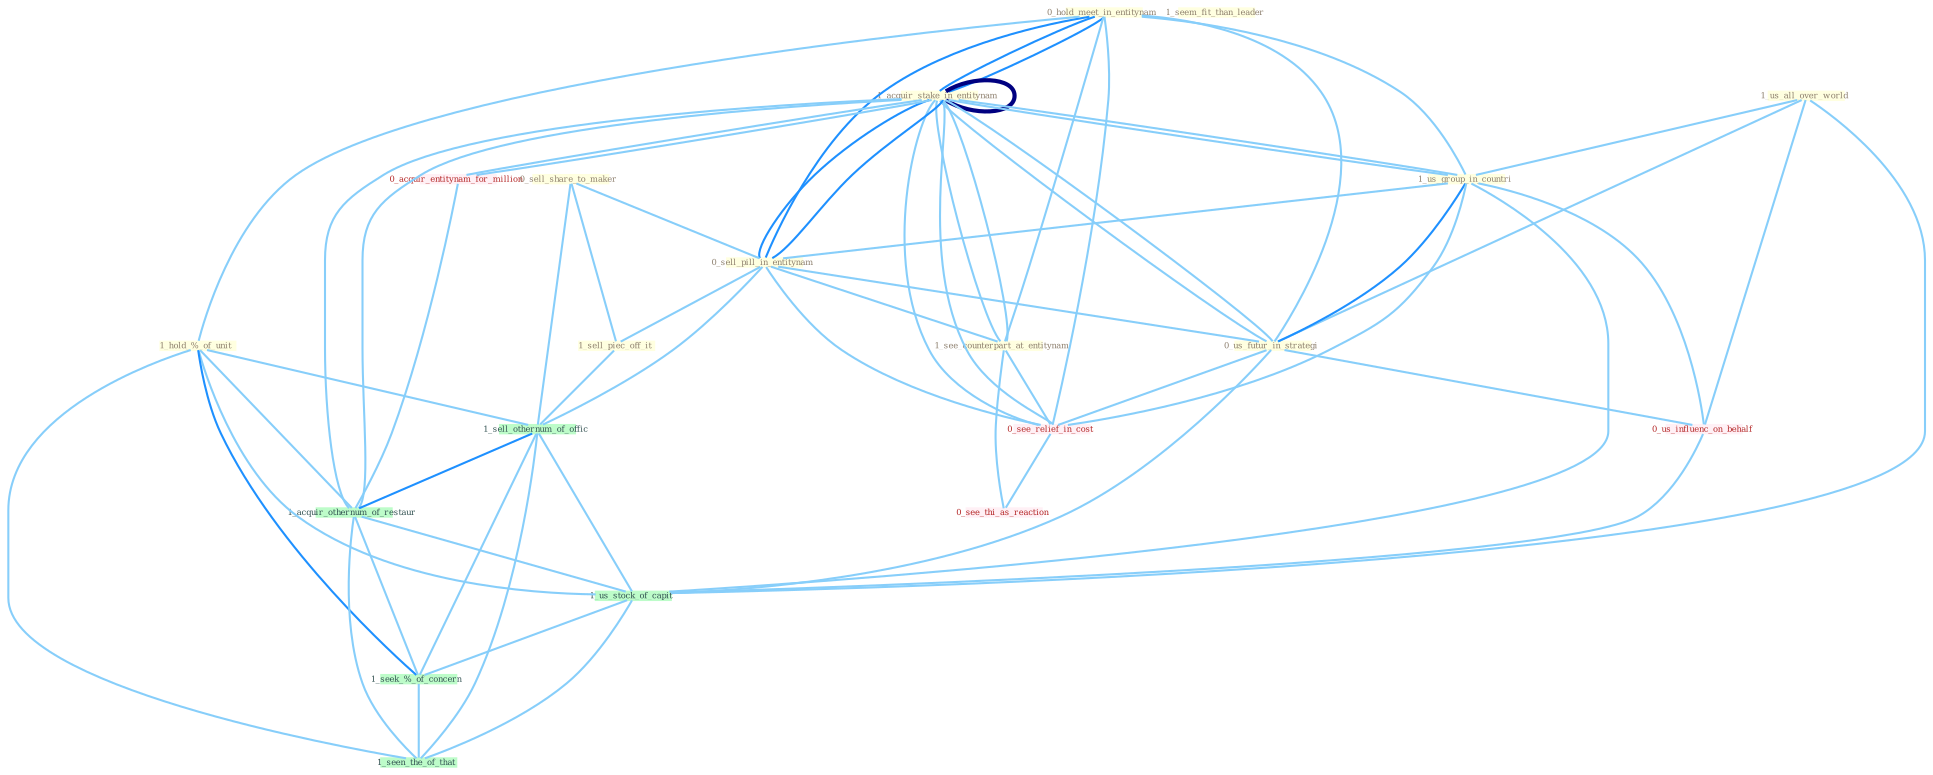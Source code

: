 Graph G{ 
    node
    [shape=polygon,style=filled,width=.5,height=.06,color="#BDFCC9",fixedsize=true,fontsize=4,
    fontcolor="#2f4f4f"];
    {node
    [color="#ffffe0", fontcolor="#8b7d6b"] "0_hold_meet_in_entitynam " "1_us_all_over_world " "1_acquir_stake_in_entitynam " "1_us_group_in_countri " "0_sell_share_to_maker " "0_sell_pill_in_entitynam " "1_seem_fit_than_leader " "1_see_counterpart_at_entitynam " "0_us_futur_in_strategi " "1_acquir_stake_in_entitynam " "1_hold_%_of_unit " "1_sell_piec_off_it "}
{node [color="#fff0f5", fontcolor="#b22222"] "0_acquir_entitynam_for_million " "0_us_influenc_on_behalf " "0_see_relief_in_cost " "0_see_thi_as_reaction "}
edge [color="#B0E2FF"];

	"0_hold_meet_in_entitynam " -- "1_acquir_stake_in_entitynam " [w="2", color="#1e90ff" , len=0.8];
	"0_hold_meet_in_entitynam " -- "1_us_group_in_countri " [w="1", color="#87cefa" ];
	"0_hold_meet_in_entitynam " -- "0_sell_pill_in_entitynam " [w="2", color="#1e90ff" , len=0.8];
	"0_hold_meet_in_entitynam " -- "1_see_counterpart_at_entitynam " [w="1", color="#87cefa" ];
	"0_hold_meet_in_entitynam " -- "0_us_futur_in_strategi " [w="1", color="#87cefa" ];
	"0_hold_meet_in_entitynam " -- "1_acquir_stake_in_entitynam " [w="2", color="#1e90ff" , len=0.8];
	"0_hold_meet_in_entitynam " -- "1_hold_%_of_unit " [w="1", color="#87cefa" ];
	"0_hold_meet_in_entitynam " -- "0_see_relief_in_cost " [w="1", color="#87cefa" ];
	"1_us_all_over_world " -- "1_us_group_in_countri " [w="1", color="#87cefa" ];
	"1_us_all_over_world " -- "0_us_futur_in_strategi " [w="1", color="#87cefa" ];
	"1_us_all_over_world " -- "0_us_influenc_on_behalf " [w="1", color="#87cefa" ];
	"1_us_all_over_world " -- "1_us_stock_of_capit " [w="1", color="#87cefa" ];
	"1_acquir_stake_in_entitynam " -- "1_us_group_in_countri " [w="1", color="#87cefa" ];
	"1_acquir_stake_in_entitynam " -- "0_sell_pill_in_entitynam " [w="2", color="#1e90ff" , len=0.8];
	"1_acquir_stake_in_entitynam " -- "1_see_counterpart_at_entitynam " [w="1", color="#87cefa" ];
	"1_acquir_stake_in_entitynam " -- "0_us_futur_in_strategi " [w="1", color="#87cefa" ];
	"1_acquir_stake_in_entitynam " -- "1_acquir_stake_in_entitynam " [w="4", style=bold, color="#000080", len=0.4];
	"1_acquir_stake_in_entitynam " -- "0_acquir_entitynam_for_million " [w="1", color="#87cefa" ];
	"1_acquir_stake_in_entitynam " -- "0_see_relief_in_cost " [w="1", color="#87cefa" ];
	"1_acquir_stake_in_entitynam " -- "1_acquir_othernum_of_restaur " [w="1", color="#87cefa" ];
	"1_us_group_in_countri " -- "0_sell_pill_in_entitynam " [w="1", color="#87cefa" ];
	"1_us_group_in_countri " -- "0_us_futur_in_strategi " [w="2", color="#1e90ff" , len=0.8];
	"1_us_group_in_countri " -- "1_acquir_stake_in_entitynam " [w="1", color="#87cefa" ];
	"1_us_group_in_countri " -- "0_us_influenc_on_behalf " [w="1", color="#87cefa" ];
	"1_us_group_in_countri " -- "0_see_relief_in_cost " [w="1", color="#87cefa" ];
	"1_us_group_in_countri " -- "1_us_stock_of_capit " [w="1", color="#87cefa" ];
	"0_sell_share_to_maker " -- "0_sell_pill_in_entitynam " [w="1", color="#87cefa" ];
	"0_sell_share_to_maker " -- "1_sell_piec_off_it " [w="1", color="#87cefa" ];
	"0_sell_share_to_maker " -- "1_sell_othernum_of_offic " [w="1", color="#87cefa" ];
	"0_sell_pill_in_entitynam " -- "1_see_counterpart_at_entitynam " [w="1", color="#87cefa" ];
	"0_sell_pill_in_entitynam " -- "0_us_futur_in_strategi " [w="1", color="#87cefa" ];
	"0_sell_pill_in_entitynam " -- "1_acquir_stake_in_entitynam " [w="2", color="#1e90ff" , len=0.8];
	"0_sell_pill_in_entitynam " -- "1_sell_piec_off_it " [w="1", color="#87cefa" ];
	"0_sell_pill_in_entitynam " -- "1_sell_othernum_of_offic " [w="1", color="#87cefa" ];
	"0_sell_pill_in_entitynam " -- "0_see_relief_in_cost " [w="1", color="#87cefa" ];
	"1_see_counterpart_at_entitynam " -- "1_acquir_stake_in_entitynam " [w="1", color="#87cefa" ];
	"1_see_counterpart_at_entitynam " -- "0_see_relief_in_cost " [w="1", color="#87cefa" ];
	"1_see_counterpart_at_entitynam " -- "0_see_thi_as_reaction " [w="1", color="#87cefa" ];
	"0_us_futur_in_strategi " -- "1_acquir_stake_in_entitynam " [w="1", color="#87cefa" ];
	"0_us_futur_in_strategi " -- "0_us_influenc_on_behalf " [w="1", color="#87cefa" ];
	"0_us_futur_in_strategi " -- "0_see_relief_in_cost " [w="1", color="#87cefa" ];
	"0_us_futur_in_strategi " -- "1_us_stock_of_capit " [w="1", color="#87cefa" ];
	"1_acquir_stake_in_entitynam " -- "0_acquir_entitynam_for_million " [w="1", color="#87cefa" ];
	"1_acquir_stake_in_entitynam " -- "0_see_relief_in_cost " [w="1", color="#87cefa" ];
	"1_acquir_stake_in_entitynam " -- "1_acquir_othernum_of_restaur " [w="1", color="#87cefa" ];
	"1_hold_%_of_unit " -- "1_sell_othernum_of_offic " [w="1", color="#87cefa" ];
	"1_hold_%_of_unit " -- "1_acquir_othernum_of_restaur " [w="1", color="#87cefa" ];
	"1_hold_%_of_unit " -- "1_us_stock_of_capit " [w="1", color="#87cefa" ];
	"1_hold_%_of_unit " -- "1_seek_%_of_concern " [w="2", color="#1e90ff" , len=0.8];
	"1_hold_%_of_unit " -- "1_seen_the_of_that " [w="1", color="#87cefa" ];
	"1_sell_piec_off_it " -- "1_sell_othernum_of_offic " [w="1", color="#87cefa" ];
	"0_acquir_entitynam_for_million " -- "1_acquir_othernum_of_restaur " [w="1", color="#87cefa" ];
	"1_sell_othernum_of_offic " -- "1_acquir_othernum_of_restaur " [w="2", color="#1e90ff" , len=0.8];
	"1_sell_othernum_of_offic " -- "1_us_stock_of_capit " [w="1", color="#87cefa" ];
	"1_sell_othernum_of_offic " -- "1_seek_%_of_concern " [w="1", color="#87cefa" ];
	"1_sell_othernum_of_offic " -- "1_seen_the_of_that " [w="1", color="#87cefa" ];
	"0_us_influenc_on_behalf " -- "1_us_stock_of_capit " [w="1", color="#87cefa" ];
	"0_see_relief_in_cost " -- "0_see_thi_as_reaction " [w="1", color="#87cefa" ];
	"1_acquir_othernum_of_restaur " -- "1_us_stock_of_capit " [w="1", color="#87cefa" ];
	"1_acquir_othernum_of_restaur " -- "1_seek_%_of_concern " [w="1", color="#87cefa" ];
	"1_acquir_othernum_of_restaur " -- "1_seen_the_of_that " [w="1", color="#87cefa" ];
	"1_us_stock_of_capit " -- "1_seek_%_of_concern " [w="1", color="#87cefa" ];
	"1_us_stock_of_capit " -- "1_seen_the_of_that " [w="1", color="#87cefa" ];
	"1_seek_%_of_concern " -- "1_seen_the_of_that " [w="1", color="#87cefa" ];
}